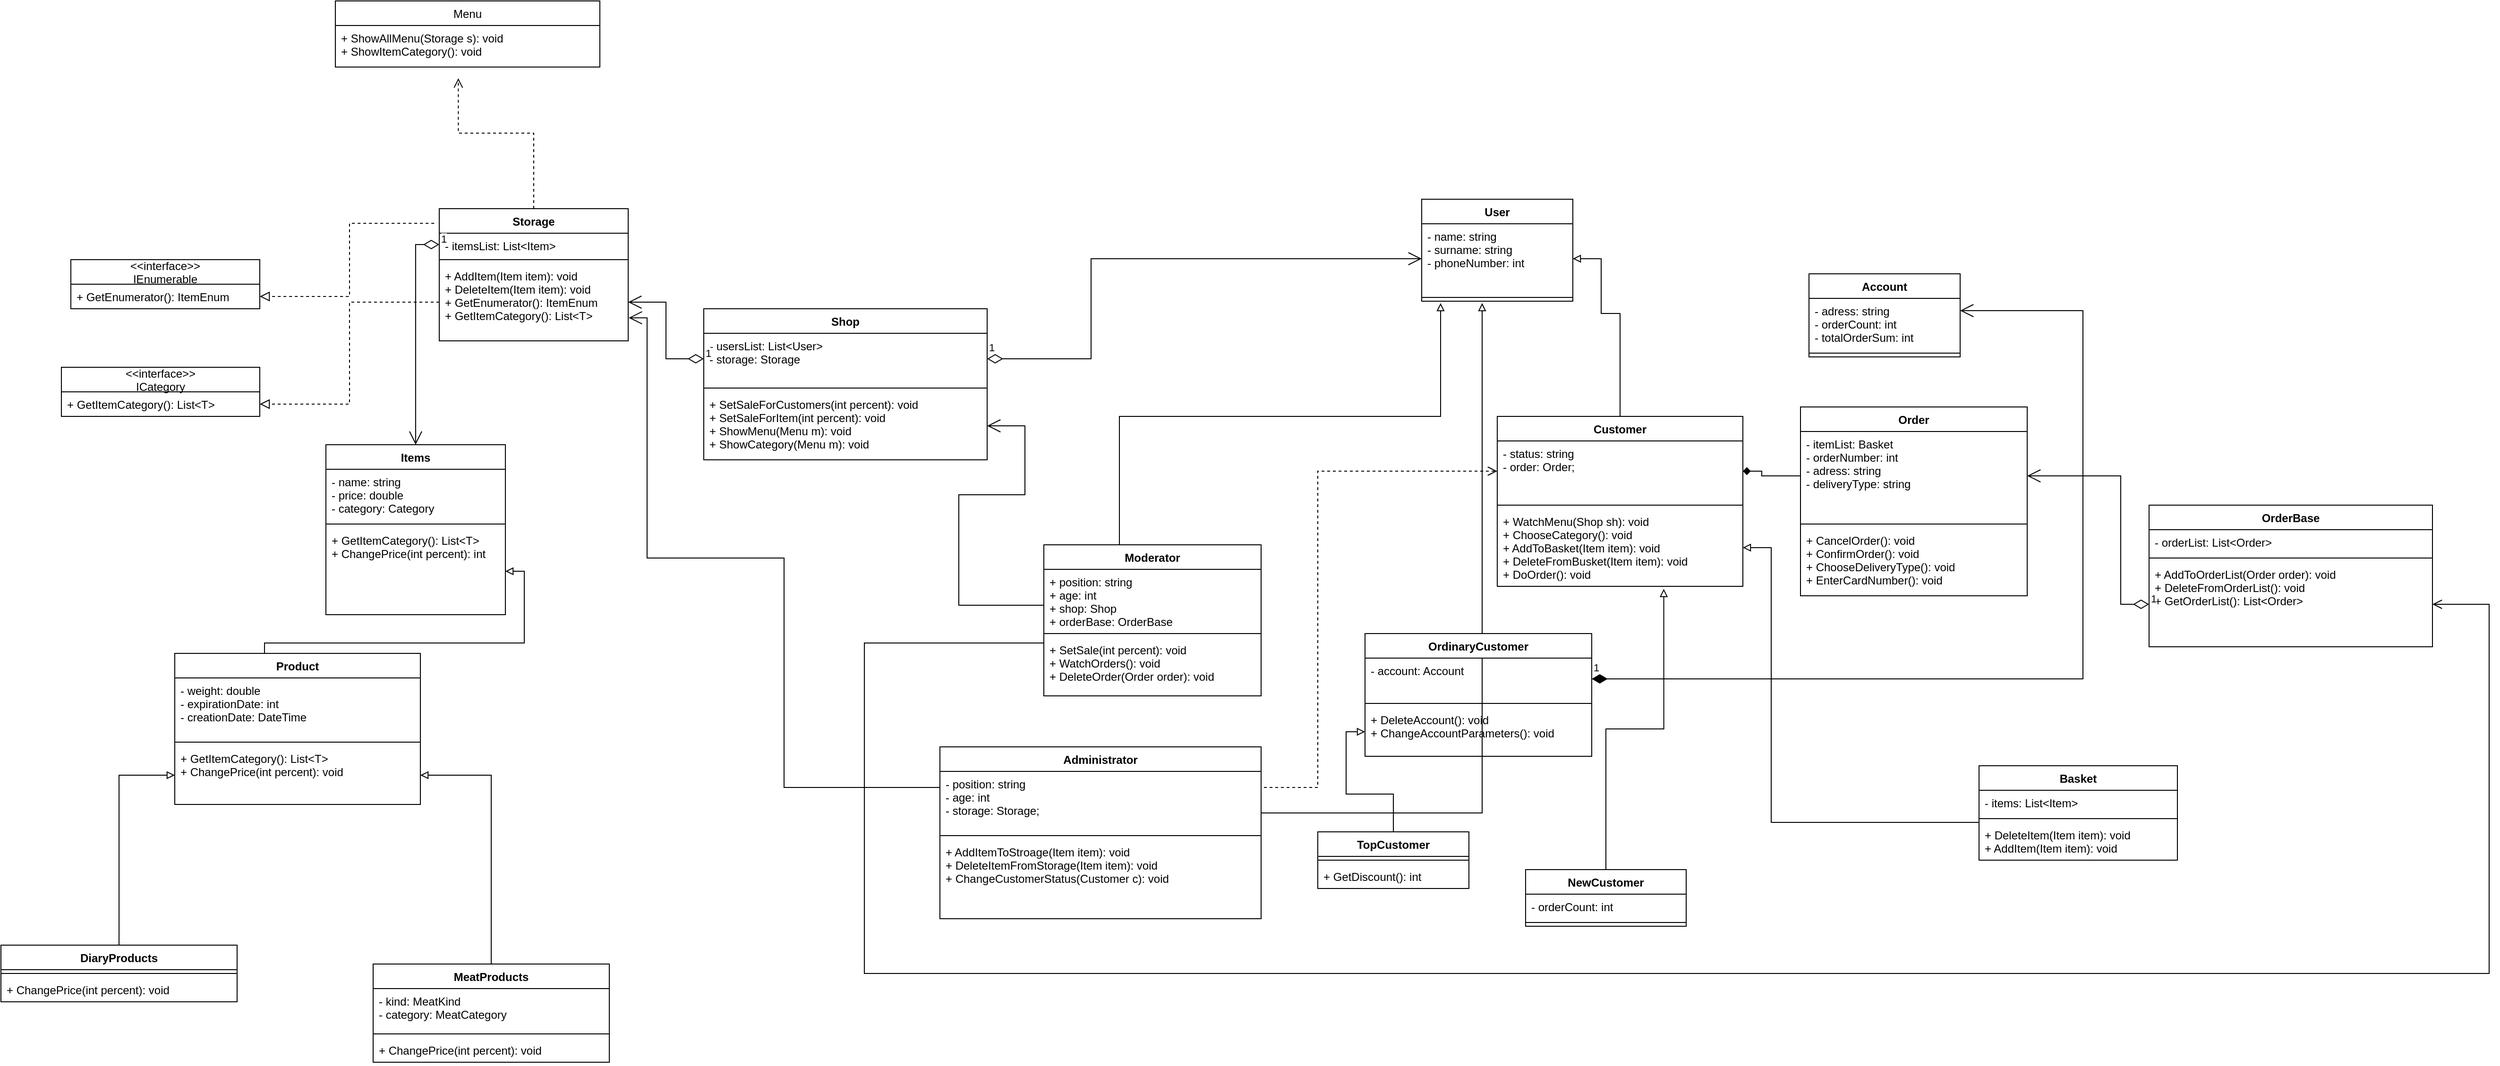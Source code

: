 <mxfile version="15.6.1" type="github"><diagram id="LrhWGs7EhJKC325xfNDd" name="Page-1"><mxGraphModel dx="3177" dy="2361" grid="1" gridSize="10" guides="1" tooltips="1" connect="1" arrows="1" fold="1" page="1" pageScale="1" pageWidth="827" pageHeight="1169" math="0" shadow="0"><root><mxCell id="0"/><mxCell id="1" parent="0"/><mxCell id="SZv7pwsWknaJ7UKd-jnQ-1" value="Shop" style="swimlane;fontStyle=1;align=center;verticalAlign=top;childLayout=stackLayout;horizontal=1;startSize=26;horizontalStack=0;resizeParent=1;resizeParentMax=0;resizeLast=0;collapsible=1;marginBottom=0;" vertex="1" parent="1"><mxGeometry x="80" y="136" width="300" height="160" as="geometry"/></mxCell><mxCell id="SZv7pwsWknaJ7UKd-jnQ-2" value="- usersList: List&lt;User&gt;&#10;- storage: Storage&#10;&#10;" style="text;strokeColor=none;fillColor=none;align=left;verticalAlign=top;spacingLeft=4;spacingRight=4;overflow=hidden;rotatable=0;points=[[0,0.5],[1,0.5]];portConstraint=eastwest;" vertex="1" parent="SZv7pwsWknaJ7UKd-jnQ-1"><mxGeometry y="26" width="300" height="54" as="geometry"/></mxCell><mxCell id="SZv7pwsWknaJ7UKd-jnQ-3" value="" style="line;strokeWidth=1;fillColor=none;align=left;verticalAlign=middle;spacingTop=-1;spacingLeft=3;spacingRight=3;rotatable=0;labelPosition=right;points=[];portConstraint=eastwest;" vertex="1" parent="SZv7pwsWknaJ7UKd-jnQ-1"><mxGeometry y="80" width="300" height="8" as="geometry"/></mxCell><mxCell id="SZv7pwsWknaJ7UKd-jnQ-4" value="+ SetSaleForCustomers(int percent): void&#10;+ SetSaleForItem(int percent): void&#10;+ ShowMenu(Menu m): void&#10;+ ShowCategory(Menu m): void&#10;" style="text;strokeColor=none;fillColor=none;align=left;verticalAlign=top;spacingLeft=4;spacingRight=4;overflow=hidden;rotatable=0;points=[[0,0.5],[1,0.5]];portConstraint=eastwest;" vertex="1" parent="SZv7pwsWknaJ7UKd-jnQ-1"><mxGeometry y="88" width="300" height="72" as="geometry"/></mxCell><mxCell id="SZv7pwsWknaJ7UKd-jnQ-5" value="User" style="swimlane;fontStyle=1;align=center;verticalAlign=top;childLayout=stackLayout;horizontal=1;startSize=26;horizontalStack=0;resizeParent=1;resizeParentMax=0;resizeLast=0;collapsible=1;marginBottom=0;" vertex="1" parent="1"><mxGeometry x="840" y="20" width="160" height="108" as="geometry"/></mxCell><mxCell id="SZv7pwsWknaJ7UKd-jnQ-6" value="- name: string&#10;- surname: string&#10;- phoneNumber: int&#10;" style="text;strokeColor=none;fillColor=none;align=left;verticalAlign=top;spacingLeft=4;spacingRight=4;overflow=hidden;rotatable=0;points=[[0,0.5],[1,0.5]];portConstraint=eastwest;" vertex="1" parent="SZv7pwsWknaJ7UKd-jnQ-5"><mxGeometry y="26" width="160" height="74" as="geometry"/></mxCell><mxCell id="SZv7pwsWknaJ7UKd-jnQ-7" value="" style="line;strokeWidth=1;fillColor=none;align=left;verticalAlign=middle;spacingTop=-1;spacingLeft=3;spacingRight=3;rotatable=0;labelPosition=right;points=[];portConstraint=eastwest;" vertex="1" parent="SZv7pwsWknaJ7UKd-jnQ-5"><mxGeometry y="100" width="160" height="8" as="geometry"/></mxCell><mxCell id="SZv7pwsWknaJ7UKd-jnQ-80" style="edgeStyle=orthogonalEdgeStyle;rounded=0;orthogonalLoop=1;jettySize=auto;html=1;exitX=0.5;exitY=0;exitDx=0;exitDy=0;strokeColor=default;endArrow=block;endFill=0;entryX=1;entryY=0.5;entryDx=0;entryDy=0;" edge="1" parent="1" source="SZv7pwsWknaJ7UKd-jnQ-9" target="SZv7pwsWknaJ7UKd-jnQ-6"><mxGeometry relative="1" as="geometry"><mxPoint x="1000" y="141.0" as="targetPoint"/><Array as="points"><mxPoint x="1050" y="141"/><mxPoint x="1030" y="141"/><mxPoint x="1030" y="83"/></Array></mxGeometry></mxCell><mxCell id="SZv7pwsWknaJ7UKd-jnQ-9" value="Customer" style="swimlane;fontStyle=1;align=center;verticalAlign=top;childLayout=stackLayout;horizontal=1;startSize=26;horizontalStack=0;resizeParent=1;resizeParentMax=0;resizeLast=0;collapsible=1;marginBottom=0;" vertex="1" parent="1"><mxGeometry x="920" y="250" width="260" height="180" as="geometry"/></mxCell><mxCell id="SZv7pwsWknaJ7UKd-jnQ-10" value="- status: string&#10;- order: Order;" style="text;strokeColor=none;fillColor=none;align=left;verticalAlign=top;spacingLeft=4;spacingRight=4;overflow=hidden;rotatable=0;points=[[0,0.5],[1,0.5]];portConstraint=eastwest;" vertex="1" parent="SZv7pwsWknaJ7UKd-jnQ-9"><mxGeometry y="26" width="260" height="64" as="geometry"/></mxCell><mxCell id="SZv7pwsWknaJ7UKd-jnQ-11" value="" style="line;strokeWidth=1;fillColor=none;align=left;verticalAlign=middle;spacingTop=-1;spacingLeft=3;spacingRight=3;rotatable=0;labelPosition=right;points=[];portConstraint=eastwest;" vertex="1" parent="SZv7pwsWknaJ7UKd-jnQ-9"><mxGeometry y="90" width="260" height="8" as="geometry"/></mxCell><mxCell id="SZv7pwsWknaJ7UKd-jnQ-12" value="+ WatchMenu(Shop sh): void&#10;+ ChooseCategory(): void&#10;+ AddToBasket(Item item): void&#10;+ DeleteFromBusket(Item item): void&#10;+ DoOrder(): void" style="text;strokeColor=none;fillColor=none;align=left;verticalAlign=top;spacingLeft=4;spacingRight=4;overflow=hidden;rotatable=0;points=[[0,0.5],[1,0.5]];portConstraint=eastwest;" vertex="1" parent="SZv7pwsWknaJ7UKd-jnQ-9"><mxGeometry y="98" width="260" height="82" as="geometry"/></mxCell><mxCell id="SZv7pwsWknaJ7UKd-jnQ-82" style="edgeStyle=orthogonalEdgeStyle;rounded=0;orthogonalLoop=1;jettySize=auto;html=1;exitX=0.5;exitY=0;exitDx=0;exitDy=0;endArrow=block;endFill=0;strokeColor=default;" edge="1" parent="1" source="SZv7pwsWknaJ7UKd-jnQ-17"><mxGeometry relative="1" as="geometry"><mxPoint x="860" y="130" as="targetPoint"/><Array as="points"><mxPoint x="520" y="250"/><mxPoint x="860" y="250"/></Array></mxGeometry></mxCell><mxCell id="SZv7pwsWknaJ7UKd-jnQ-17" value="Moderator" style="swimlane;fontStyle=1;align=center;verticalAlign=top;childLayout=stackLayout;horizontal=1;startSize=26;horizontalStack=0;resizeParent=1;resizeParentMax=0;resizeLast=0;collapsible=1;marginBottom=0;" vertex="1" parent="1"><mxGeometry x="440" y="386" width="230" height="160" as="geometry"/></mxCell><mxCell id="SZv7pwsWknaJ7UKd-jnQ-18" value="+ position: string&#10;+ age: int&#10;+ shop: Shop&#10;+ orderBase: OrderBase" style="text;strokeColor=none;fillColor=none;align=left;verticalAlign=top;spacingLeft=4;spacingRight=4;overflow=hidden;rotatable=0;points=[[0,0.5],[1,0.5]];portConstraint=eastwest;" vertex="1" parent="SZv7pwsWknaJ7UKd-jnQ-17"><mxGeometry y="26" width="230" height="64" as="geometry"/></mxCell><mxCell id="SZv7pwsWknaJ7UKd-jnQ-19" value="" style="line;strokeWidth=1;fillColor=none;align=left;verticalAlign=middle;spacingTop=-1;spacingLeft=3;spacingRight=3;rotatable=0;labelPosition=right;points=[];portConstraint=eastwest;" vertex="1" parent="SZv7pwsWknaJ7UKd-jnQ-17"><mxGeometry y="90" width="230" height="8" as="geometry"/></mxCell><mxCell id="SZv7pwsWknaJ7UKd-jnQ-20" value="+ SetSale(int percent): void&#10;+ WatchOrders(): void&#10;+ DeleteOrder(Order order): void&#10;" style="text;strokeColor=none;fillColor=none;align=left;verticalAlign=top;spacingLeft=4;spacingRight=4;overflow=hidden;rotatable=0;points=[[0,0.5],[1,0.5]];portConstraint=eastwest;" vertex="1" parent="SZv7pwsWknaJ7UKd-jnQ-17"><mxGeometry y="98" width="230" height="62" as="geometry"/></mxCell><mxCell id="SZv7pwsWknaJ7UKd-jnQ-81" style="edgeStyle=orthogonalEdgeStyle;rounded=0;orthogonalLoop=1;jettySize=auto;html=1;endArrow=block;endFill=0;strokeColor=default;" edge="1" parent="1" source="SZv7pwsWknaJ7UKd-jnQ-21"><mxGeometry relative="1" as="geometry"><mxPoint x="904" y="130" as="targetPoint"/><Array as="points"><mxPoint x="904" y="670"/></Array></mxGeometry></mxCell><mxCell id="SZv7pwsWknaJ7UKd-jnQ-21" value="Administrator" style="swimlane;fontStyle=1;align=center;verticalAlign=top;childLayout=stackLayout;horizontal=1;startSize=26;horizontalStack=0;resizeParent=1;resizeParentMax=0;resizeLast=0;collapsible=1;marginBottom=0;" vertex="1" parent="1"><mxGeometry x="330" y="600" width="340" height="182" as="geometry"/></mxCell><mxCell id="SZv7pwsWknaJ7UKd-jnQ-22" value="- position: string&#10;- age: int&#10;- storage: Storage;" style="text;strokeColor=none;fillColor=none;align=left;verticalAlign=top;spacingLeft=4;spacingRight=4;overflow=hidden;rotatable=0;points=[[0,0.5],[1,0.5]];portConstraint=eastwest;" vertex="1" parent="SZv7pwsWknaJ7UKd-jnQ-21"><mxGeometry y="26" width="340" height="64" as="geometry"/></mxCell><mxCell id="SZv7pwsWknaJ7UKd-jnQ-23" value="" style="line;strokeWidth=1;fillColor=none;align=left;verticalAlign=middle;spacingTop=-1;spacingLeft=3;spacingRight=3;rotatable=0;labelPosition=right;points=[];portConstraint=eastwest;" vertex="1" parent="SZv7pwsWknaJ7UKd-jnQ-21"><mxGeometry y="90" width="340" height="8" as="geometry"/></mxCell><mxCell id="SZv7pwsWknaJ7UKd-jnQ-24" value="+ AddItemToStroage(Item item): void&#10;+ DeleteItemFromStorage(Item item): void&#10;+ ChangeCustomerStatus(Customer c): void" style="text;strokeColor=none;fillColor=none;align=left;verticalAlign=top;spacingLeft=4;spacingRight=4;overflow=hidden;rotatable=0;points=[[0,0.5],[1,0.5]];portConstraint=eastwest;" vertex="1" parent="SZv7pwsWknaJ7UKd-jnQ-21"><mxGeometry y="98" width="340" height="84" as="geometry"/></mxCell><mxCell id="SZv7pwsWknaJ7UKd-jnQ-25" value="OrdinaryCustomer" style="swimlane;fontStyle=1;align=center;verticalAlign=top;childLayout=stackLayout;horizontal=1;startSize=26;horizontalStack=0;resizeParent=1;resizeParentMax=0;resizeLast=0;collapsible=1;marginBottom=0;" vertex="1" parent="1"><mxGeometry x="780" y="480" width="240" height="130" as="geometry"/></mxCell><mxCell id="SZv7pwsWknaJ7UKd-jnQ-26" value="- account: Account&#10;" style="text;strokeColor=none;fillColor=none;align=left;verticalAlign=top;spacingLeft=4;spacingRight=4;overflow=hidden;rotatable=0;points=[[0,0.5],[1,0.5]];portConstraint=eastwest;" vertex="1" parent="SZv7pwsWknaJ7UKd-jnQ-25"><mxGeometry y="26" width="240" height="44" as="geometry"/></mxCell><mxCell id="SZv7pwsWknaJ7UKd-jnQ-27" value="" style="line;strokeWidth=1;fillColor=none;align=left;verticalAlign=middle;spacingTop=-1;spacingLeft=3;spacingRight=3;rotatable=0;labelPosition=right;points=[];portConstraint=eastwest;" vertex="1" parent="SZv7pwsWknaJ7UKd-jnQ-25"><mxGeometry y="70" width="240" height="8" as="geometry"/></mxCell><mxCell id="SZv7pwsWknaJ7UKd-jnQ-28" value="+ DeleteAccount(): void&#10;+ ChangeAccountParameters(): void&#10;" style="text;strokeColor=none;fillColor=none;align=left;verticalAlign=top;spacingLeft=4;spacingRight=4;overflow=hidden;rotatable=0;points=[[0,0.5],[1,0.5]];portConstraint=eastwest;" vertex="1" parent="SZv7pwsWknaJ7UKd-jnQ-25"><mxGeometry y="78" width="240" height="52" as="geometry"/></mxCell><mxCell id="SZv7pwsWknaJ7UKd-jnQ-85" style="edgeStyle=orthogonalEdgeStyle;rounded=0;orthogonalLoop=1;jettySize=auto;html=1;exitX=0.5;exitY=0;exitDx=0;exitDy=0;endArrow=block;endFill=0;strokeColor=default;" edge="1" parent="1" source="SZv7pwsWknaJ7UKd-jnQ-29" target="SZv7pwsWknaJ7UKd-jnQ-28"><mxGeometry relative="1" as="geometry"/></mxCell><mxCell id="SZv7pwsWknaJ7UKd-jnQ-29" value="TopCustomer&#10;" style="swimlane;fontStyle=1;align=center;verticalAlign=top;childLayout=stackLayout;horizontal=1;startSize=26;horizontalStack=0;resizeParent=1;resizeParentMax=0;resizeLast=0;collapsible=1;marginBottom=0;" vertex="1" parent="1"><mxGeometry x="730" y="690" width="160" height="60" as="geometry"/></mxCell><mxCell id="SZv7pwsWknaJ7UKd-jnQ-31" value="" style="line;strokeWidth=1;fillColor=none;align=left;verticalAlign=middle;spacingTop=-1;spacingLeft=3;spacingRight=3;rotatable=0;labelPosition=right;points=[];portConstraint=eastwest;" vertex="1" parent="SZv7pwsWknaJ7UKd-jnQ-29"><mxGeometry y="26" width="160" height="8" as="geometry"/></mxCell><mxCell id="SZv7pwsWknaJ7UKd-jnQ-32" value="+ GetDiscount(): int" style="text;strokeColor=none;fillColor=none;align=left;verticalAlign=top;spacingLeft=4;spacingRight=4;overflow=hidden;rotatable=0;points=[[0,0.5],[1,0.5]];portConstraint=eastwest;" vertex="1" parent="SZv7pwsWknaJ7UKd-jnQ-29"><mxGeometry y="34" width="160" height="26" as="geometry"/></mxCell><mxCell id="SZv7pwsWknaJ7UKd-jnQ-33" value="NewCustomer&#10;" style="swimlane;fontStyle=1;align=center;verticalAlign=top;childLayout=stackLayout;horizontal=1;startSize=26;horizontalStack=0;resizeParent=1;resizeParentMax=0;resizeLast=0;collapsible=1;marginBottom=0;" vertex="1" parent="1"><mxGeometry x="950" y="730" width="170" height="60" as="geometry"/></mxCell><mxCell id="SZv7pwsWknaJ7UKd-jnQ-34" value="- orderCount: int" style="text;strokeColor=none;fillColor=none;align=left;verticalAlign=top;spacingLeft=4;spacingRight=4;overflow=hidden;rotatable=0;points=[[0,0.5],[1,0.5]];portConstraint=eastwest;" vertex="1" parent="SZv7pwsWknaJ7UKd-jnQ-33"><mxGeometry y="26" width="170" height="26" as="geometry"/></mxCell><mxCell id="SZv7pwsWknaJ7UKd-jnQ-35" value="" style="line;strokeWidth=1;fillColor=none;align=left;verticalAlign=middle;spacingTop=-1;spacingLeft=3;spacingRight=3;rotatable=0;labelPosition=right;points=[];portConstraint=eastwest;" vertex="1" parent="SZv7pwsWknaJ7UKd-jnQ-33"><mxGeometry y="52" width="170" height="8" as="geometry"/></mxCell><mxCell id="SZv7pwsWknaJ7UKd-jnQ-37" value="Storage" style="swimlane;fontStyle=1;align=center;verticalAlign=top;childLayout=stackLayout;horizontal=1;startSize=26;horizontalStack=0;resizeParent=1;resizeParentMax=0;resizeLast=0;collapsible=1;marginBottom=0;" vertex="1" parent="1"><mxGeometry x="-200" y="30" width="200" height="140" as="geometry"/></mxCell><mxCell id="SZv7pwsWknaJ7UKd-jnQ-38" value="- itemsList: List&lt;Item&gt;" style="text;strokeColor=none;fillColor=none;align=left;verticalAlign=top;spacingLeft=4;spacingRight=4;overflow=hidden;rotatable=0;points=[[0,0.5],[1,0.5]];portConstraint=eastwest;" vertex="1" parent="SZv7pwsWknaJ7UKd-jnQ-37"><mxGeometry y="26" width="200" height="24" as="geometry"/></mxCell><mxCell id="SZv7pwsWknaJ7UKd-jnQ-39" value="" style="line;strokeWidth=1;fillColor=none;align=left;verticalAlign=middle;spacingTop=-1;spacingLeft=3;spacingRight=3;rotatable=0;labelPosition=right;points=[];portConstraint=eastwest;" vertex="1" parent="SZv7pwsWknaJ7UKd-jnQ-37"><mxGeometry y="50" width="200" height="8" as="geometry"/></mxCell><mxCell id="SZv7pwsWknaJ7UKd-jnQ-40" value="+ AddItem(Item item): void&#10;+ DeleteItem(Item item): void&#10;+ GetEnumerator(): ItemEnum&#10;+ GetItemCategory(): List&lt;T&gt;" style="text;strokeColor=none;fillColor=none;align=left;verticalAlign=top;spacingLeft=4;spacingRight=4;overflow=hidden;rotatable=0;points=[[0,0.5],[1,0.5]];portConstraint=eastwest;" vertex="1" parent="SZv7pwsWknaJ7UKd-jnQ-37"><mxGeometry y="58" width="200" height="82" as="geometry"/></mxCell><mxCell id="SZv7pwsWknaJ7UKd-jnQ-45" value="Items" style="swimlane;fontStyle=1;align=center;verticalAlign=top;childLayout=stackLayout;horizontal=1;startSize=26;horizontalStack=0;resizeParent=1;resizeParentMax=0;resizeLast=0;collapsible=1;marginBottom=0;" vertex="1" parent="1"><mxGeometry x="-320" y="280" width="190" height="180" as="geometry"/></mxCell><mxCell id="SZv7pwsWknaJ7UKd-jnQ-46" value="- name: string&#10;- price: double&#10;- category: Category&#10;" style="text;strokeColor=none;fillColor=none;align=left;verticalAlign=top;spacingLeft=4;spacingRight=4;overflow=hidden;rotatable=0;points=[[0,0.5],[1,0.5]];portConstraint=eastwest;" vertex="1" parent="SZv7pwsWknaJ7UKd-jnQ-45"><mxGeometry y="26" width="190" height="54" as="geometry"/></mxCell><mxCell id="SZv7pwsWknaJ7UKd-jnQ-47" value="" style="line;strokeWidth=1;fillColor=none;align=left;verticalAlign=middle;spacingTop=-1;spacingLeft=3;spacingRight=3;rotatable=0;labelPosition=right;points=[];portConstraint=eastwest;" vertex="1" parent="SZv7pwsWknaJ7UKd-jnQ-45"><mxGeometry y="80" width="190" height="8" as="geometry"/></mxCell><mxCell id="SZv7pwsWknaJ7UKd-jnQ-48" value="+ GetItemCategory(): List&lt;T&gt;&#10;+ ChangePrice(int percent): int" style="text;strokeColor=none;fillColor=none;align=left;verticalAlign=top;spacingLeft=4;spacingRight=4;overflow=hidden;rotatable=0;points=[[0,0.5],[1,0.5]];portConstraint=eastwest;" vertex="1" parent="SZv7pwsWknaJ7UKd-jnQ-45"><mxGeometry y="88" width="190" height="92" as="geometry"/></mxCell><mxCell id="SZv7pwsWknaJ7UKd-jnQ-97" style="edgeStyle=orthogonalEdgeStyle;rounded=0;orthogonalLoop=1;jettySize=auto;html=1;exitX=0.5;exitY=0;exitDx=0;exitDy=0;entryX=1;entryY=0.5;entryDx=0;entryDy=0;endArrow=block;endFill=0;strokeColor=default;" edge="1" parent="1" source="SZv7pwsWknaJ7UKd-jnQ-49" target="SZv7pwsWknaJ7UKd-jnQ-48"><mxGeometry relative="1" as="geometry"><Array as="points"><mxPoint x="-385" y="490"/><mxPoint x="-110" y="490"/><mxPoint x="-110" y="414"/></Array></mxGeometry></mxCell><mxCell id="SZv7pwsWknaJ7UKd-jnQ-49" value="Product" style="swimlane;fontStyle=1;align=center;verticalAlign=top;childLayout=stackLayout;horizontal=1;startSize=26;horizontalStack=0;resizeParent=1;resizeParentMax=0;resizeLast=0;collapsible=1;marginBottom=0;" vertex="1" parent="1"><mxGeometry x="-480" y="501" width="260" height="160" as="geometry"/></mxCell><mxCell id="SZv7pwsWknaJ7UKd-jnQ-50" value="- weight: double&#10;- expirationDate: int&#10;- creationDate: DateTime" style="text;strokeColor=none;fillColor=none;align=left;verticalAlign=top;spacingLeft=4;spacingRight=4;overflow=hidden;rotatable=0;points=[[0,0.5],[1,0.5]];portConstraint=eastwest;" vertex="1" parent="SZv7pwsWknaJ7UKd-jnQ-49"><mxGeometry y="26" width="260" height="64" as="geometry"/></mxCell><mxCell id="SZv7pwsWknaJ7UKd-jnQ-51" value="" style="line;strokeWidth=1;fillColor=none;align=left;verticalAlign=middle;spacingTop=-1;spacingLeft=3;spacingRight=3;rotatable=0;labelPosition=right;points=[];portConstraint=eastwest;" vertex="1" parent="SZv7pwsWknaJ7UKd-jnQ-49"><mxGeometry y="90" width="260" height="8" as="geometry"/></mxCell><mxCell id="SZv7pwsWknaJ7UKd-jnQ-52" value="+ GetItemCategory(): List&lt;T&gt;&#10;+ ChangePrice(int percent): void" style="text;strokeColor=none;fillColor=none;align=left;verticalAlign=top;spacingLeft=4;spacingRight=4;overflow=hidden;rotatable=0;points=[[0,0.5],[1,0.5]];portConstraint=eastwest;" vertex="1" parent="SZv7pwsWknaJ7UKd-jnQ-49"><mxGeometry y="98" width="260" height="62" as="geometry"/></mxCell><mxCell id="SZv7pwsWknaJ7UKd-jnQ-98" style="edgeStyle=orthogonalEdgeStyle;rounded=0;orthogonalLoop=1;jettySize=auto;html=1;exitX=0.5;exitY=0;exitDx=0;exitDy=0;endArrow=block;endFill=0;strokeColor=default;" edge="1" parent="1" source="SZv7pwsWknaJ7UKd-jnQ-53" target="SZv7pwsWknaJ7UKd-jnQ-52"><mxGeometry relative="1" as="geometry"/></mxCell><mxCell id="SZv7pwsWknaJ7UKd-jnQ-53" value="DiaryProducts" style="swimlane;fontStyle=1;align=center;verticalAlign=top;childLayout=stackLayout;horizontal=1;startSize=26;horizontalStack=0;resizeParent=1;resizeParentMax=0;resizeLast=0;collapsible=1;marginBottom=0;" vertex="1" parent="1"><mxGeometry x="-664" y="810" width="250" height="60" as="geometry"/></mxCell><mxCell id="SZv7pwsWknaJ7UKd-jnQ-55" value="" style="line;strokeWidth=1;fillColor=none;align=left;verticalAlign=middle;spacingTop=-1;spacingLeft=3;spacingRight=3;rotatable=0;labelPosition=right;points=[];portConstraint=eastwest;" vertex="1" parent="SZv7pwsWknaJ7UKd-jnQ-53"><mxGeometry y="26" width="250" height="8" as="geometry"/></mxCell><mxCell id="SZv7pwsWknaJ7UKd-jnQ-56" value="+ ChangePrice(int percent): void" style="text;strokeColor=none;fillColor=none;align=left;verticalAlign=top;spacingLeft=4;spacingRight=4;overflow=hidden;rotatable=0;points=[[0,0.5],[1,0.5]];portConstraint=eastwest;" vertex="1" parent="SZv7pwsWknaJ7UKd-jnQ-53"><mxGeometry y="34" width="250" height="26" as="geometry"/></mxCell><mxCell id="SZv7pwsWknaJ7UKd-jnQ-99" style="edgeStyle=orthogonalEdgeStyle;rounded=0;orthogonalLoop=1;jettySize=auto;html=1;exitX=0.5;exitY=0;exitDx=0;exitDy=0;entryX=1;entryY=0.5;entryDx=0;entryDy=0;endArrow=block;endFill=0;strokeColor=default;" edge="1" parent="1" source="SZv7pwsWknaJ7UKd-jnQ-57" target="SZv7pwsWknaJ7UKd-jnQ-52"><mxGeometry relative="1" as="geometry"/></mxCell><mxCell id="SZv7pwsWknaJ7UKd-jnQ-57" value="MeatProducts" style="swimlane;fontStyle=1;align=center;verticalAlign=top;childLayout=stackLayout;horizontal=1;startSize=26;horizontalStack=0;resizeParent=1;resizeParentMax=0;resizeLast=0;collapsible=1;marginBottom=0;" vertex="1" parent="1"><mxGeometry x="-270" y="830" width="250" height="104" as="geometry"/></mxCell><mxCell id="SZv7pwsWknaJ7UKd-jnQ-58" value="- kind: MeatKind&#10;- category: MeatCategory" style="text;strokeColor=none;fillColor=none;align=left;verticalAlign=top;spacingLeft=4;spacingRight=4;overflow=hidden;rotatable=0;points=[[0,0.5],[1,0.5]];portConstraint=eastwest;" vertex="1" parent="SZv7pwsWknaJ7UKd-jnQ-57"><mxGeometry y="26" width="250" height="44" as="geometry"/></mxCell><mxCell id="SZv7pwsWknaJ7UKd-jnQ-59" value="" style="line;strokeWidth=1;fillColor=none;align=left;verticalAlign=middle;spacingTop=-1;spacingLeft=3;spacingRight=3;rotatable=0;labelPosition=right;points=[];portConstraint=eastwest;" vertex="1" parent="SZv7pwsWknaJ7UKd-jnQ-57"><mxGeometry y="70" width="250" height="8" as="geometry"/></mxCell><mxCell id="SZv7pwsWknaJ7UKd-jnQ-60" value="+ ChangePrice(int percent): void" style="text;strokeColor=none;fillColor=none;align=left;verticalAlign=top;spacingLeft=4;spacingRight=4;overflow=hidden;rotatable=0;points=[[0,0.5],[1,0.5]];portConstraint=eastwest;" vertex="1" parent="SZv7pwsWknaJ7UKd-jnQ-57"><mxGeometry y="78" width="250" height="26" as="geometry"/></mxCell><mxCell id="SZv7pwsWknaJ7UKd-jnQ-62" value="Order" style="swimlane;fontStyle=1;align=center;verticalAlign=top;childLayout=stackLayout;horizontal=1;startSize=26;horizontalStack=0;resizeParent=1;resizeParentMax=0;resizeLast=0;collapsible=1;marginBottom=0;" vertex="1" parent="1"><mxGeometry x="1241" y="240" width="240" height="200" as="geometry"/></mxCell><mxCell id="SZv7pwsWknaJ7UKd-jnQ-63" value="- itemList: Basket&#10;- orderNumber: int&#10;- adress: string&#10;- deliveryType: string" style="text;strokeColor=none;fillColor=none;align=left;verticalAlign=top;spacingLeft=4;spacingRight=4;overflow=hidden;rotatable=0;points=[[0,0.5],[1,0.5]];portConstraint=eastwest;" vertex="1" parent="SZv7pwsWknaJ7UKd-jnQ-62"><mxGeometry y="26" width="240" height="94" as="geometry"/></mxCell><mxCell id="SZv7pwsWknaJ7UKd-jnQ-64" value="" style="line;strokeWidth=1;fillColor=none;align=left;verticalAlign=middle;spacingTop=-1;spacingLeft=3;spacingRight=3;rotatable=0;labelPosition=right;points=[];portConstraint=eastwest;" vertex="1" parent="SZv7pwsWknaJ7UKd-jnQ-62"><mxGeometry y="120" width="240" height="8" as="geometry"/></mxCell><mxCell id="SZv7pwsWknaJ7UKd-jnQ-65" value="+ CancelOrder(): void&#10;+ ConfirmOrder(): void&#10;+ ChooseDeliveryType(): void&#10;+ EnterCardNumber(): void&#10;" style="text;strokeColor=none;fillColor=none;align=left;verticalAlign=top;spacingLeft=4;spacingRight=4;overflow=hidden;rotatable=0;points=[[0,0.5],[1,0.5]];portConstraint=eastwest;" vertex="1" parent="SZv7pwsWknaJ7UKd-jnQ-62"><mxGeometry y="128" width="240" height="72" as="geometry"/></mxCell><mxCell id="SZv7pwsWknaJ7UKd-jnQ-70" value="Basket" style="swimlane;fontStyle=1;align=center;verticalAlign=top;childLayout=stackLayout;horizontal=1;startSize=26;horizontalStack=0;resizeParent=1;resizeParentMax=0;resizeLast=0;collapsible=1;marginBottom=0;" vertex="1" parent="1"><mxGeometry x="1430" y="620" width="210" height="100" as="geometry"/></mxCell><mxCell id="SZv7pwsWknaJ7UKd-jnQ-71" value="- items: List&lt;Item&gt;" style="text;strokeColor=none;fillColor=none;align=left;verticalAlign=top;spacingLeft=4;spacingRight=4;overflow=hidden;rotatable=0;points=[[0,0.5],[1,0.5]];portConstraint=eastwest;" vertex="1" parent="SZv7pwsWknaJ7UKd-jnQ-70"><mxGeometry y="26" width="210" height="26" as="geometry"/></mxCell><mxCell id="SZv7pwsWknaJ7UKd-jnQ-72" value="" style="line;strokeWidth=1;fillColor=none;align=left;verticalAlign=middle;spacingTop=-1;spacingLeft=3;spacingRight=3;rotatable=0;labelPosition=right;points=[];portConstraint=eastwest;" vertex="1" parent="SZv7pwsWknaJ7UKd-jnQ-70"><mxGeometry y="52" width="210" height="8" as="geometry"/></mxCell><mxCell id="SZv7pwsWknaJ7UKd-jnQ-73" value="+ DeleteItem(Item item): void&#10;+ AddItem(Item item): void" style="text;strokeColor=none;fillColor=none;align=left;verticalAlign=top;spacingLeft=4;spacingRight=4;overflow=hidden;rotatable=0;points=[[0,0.5],[1,0.5]];portConstraint=eastwest;" vertex="1" parent="SZv7pwsWknaJ7UKd-jnQ-70"><mxGeometry y="60" width="210" height="40" as="geometry"/></mxCell><mxCell id="SZv7pwsWknaJ7UKd-jnQ-74" value="1" style="endArrow=open;html=1;endSize=12;startArrow=diamondThin;startSize=14;startFill=0;edgeStyle=orthogonalEdgeStyle;align=left;verticalAlign=bottom;rounded=0;entryX=0;entryY=0.5;entryDx=0;entryDy=0;" edge="1" parent="1" source="SZv7pwsWknaJ7UKd-jnQ-2" target="SZv7pwsWknaJ7UKd-jnQ-6"><mxGeometry x="-1" y="3" relative="1" as="geometry"><mxPoint x="680" y="140" as="sourcePoint"/><mxPoint x="840" y="140" as="targetPoint"/><Array as="points"><mxPoint x="490" y="189"/><mxPoint x="490" y="83"/></Array></mxGeometry></mxCell><mxCell id="SZv7pwsWknaJ7UKd-jnQ-86" style="edgeStyle=orthogonalEdgeStyle;rounded=0;orthogonalLoop=1;jettySize=auto;html=1;entryX=1;entryY=0.5;entryDx=0;entryDy=0;endArrow=diamond;endFill=1;strokeColor=default;exitX=0;exitY=0.5;exitDx=0;exitDy=0;" edge="1" parent="1" source="SZv7pwsWknaJ7UKd-jnQ-63" target="SZv7pwsWknaJ7UKd-jnQ-10"><mxGeometry relative="1" as="geometry"><mxPoint x="1220" y="300" as="sourcePoint"/><Array as="points"><mxPoint x="1200" y="313"/><mxPoint x="1200" y="308"/></Array></mxGeometry></mxCell><mxCell id="SZv7pwsWknaJ7UKd-jnQ-96" value="1" style="endArrow=open;html=1;endSize=12;startArrow=diamondThin;startSize=14;startFill=0;edgeStyle=orthogonalEdgeStyle;align=left;verticalAlign=bottom;rounded=0;strokeColor=default;exitX=0;exitY=0.5;exitDx=0;exitDy=0;" edge="1" parent="1" source="SZv7pwsWknaJ7UKd-jnQ-2" target="SZv7pwsWknaJ7UKd-jnQ-40"><mxGeometry x="-1" y="3" relative="1" as="geometry"><mxPoint x="90" y="250" as="sourcePoint"/><mxPoint x="250" y="250" as="targetPoint"/></mxGeometry></mxCell><mxCell id="SZv7pwsWknaJ7UKd-jnQ-100" value="1" style="endArrow=open;html=1;endSize=12;startArrow=diamondThin;startSize=14;startFill=0;edgeStyle=orthogonalEdgeStyle;align=left;verticalAlign=bottom;rounded=0;strokeColor=default;entryX=0.5;entryY=0;entryDx=0;entryDy=0;" edge="1" parent="1" source="SZv7pwsWknaJ7UKd-jnQ-38" target="SZv7pwsWknaJ7UKd-jnQ-45"><mxGeometry x="-1" y="3" relative="1" as="geometry"><mxPoint x="-110" y="290" as="sourcePoint"/><mxPoint x="50" y="290" as="targetPoint"/></mxGeometry></mxCell><mxCell id="SZv7pwsWknaJ7UKd-jnQ-103" value="Account" style="swimlane;fontStyle=1;align=center;verticalAlign=top;childLayout=stackLayout;horizontal=1;startSize=26;horizontalStack=0;resizeParent=1;resizeParentMax=0;resizeLast=0;collapsible=1;marginBottom=0;" vertex="1" parent="1"><mxGeometry x="1250" y="99" width="160" height="88" as="geometry"/></mxCell><mxCell id="SZv7pwsWknaJ7UKd-jnQ-104" value="- adress: string&#10;- orderCount: int&#10;- totalOrderSum: int&#10;&#10;- " style="text;strokeColor=none;fillColor=none;align=left;verticalAlign=top;spacingLeft=4;spacingRight=4;overflow=hidden;rotatable=0;points=[[0,0.5],[1,0.5]];portConstraint=eastwest;" vertex="1" parent="SZv7pwsWknaJ7UKd-jnQ-103"><mxGeometry y="26" width="160" height="54" as="geometry"/></mxCell><mxCell id="SZv7pwsWknaJ7UKd-jnQ-105" value="" style="line;strokeWidth=1;fillColor=none;align=left;verticalAlign=middle;spacingTop=-1;spacingLeft=3;spacingRight=3;rotatable=0;labelPosition=right;points=[];portConstraint=eastwest;" vertex="1" parent="SZv7pwsWknaJ7UKd-jnQ-103"><mxGeometry y="80" width="160" height="8" as="geometry"/></mxCell><mxCell id="SZv7pwsWknaJ7UKd-jnQ-120" value="&lt;&lt;interface&gt;&gt;&#10;ICategory" style="swimlane;fontStyle=0;childLayout=stackLayout;horizontal=1;startSize=26;fillColor=none;horizontalStack=0;resizeParent=1;resizeParentMax=0;resizeLast=0;collapsible=1;marginBottom=0;" vertex="1" parent="1"><mxGeometry x="-600" y="198" width="210" height="52" as="geometry"/></mxCell><mxCell id="SZv7pwsWknaJ7UKd-jnQ-122" value="+ GetItemCategory(): List&lt;T&gt;" style="text;strokeColor=none;fillColor=none;align=left;verticalAlign=top;spacingLeft=4;spacingRight=4;overflow=hidden;rotatable=0;points=[[0,0.5],[1,0.5]];portConstraint=eastwest;" vertex="1" parent="SZv7pwsWknaJ7UKd-jnQ-120"><mxGeometry y="26" width="210" height="26" as="geometry"/></mxCell><mxCell id="SZv7pwsWknaJ7UKd-jnQ-124" value="" style="html=1;verticalAlign=bottom;endArrow=block;dashed=1;endSize=8;rounded=0;strokeColor=default;endFill=0;entryX=1;entryY=0.5;entryDx=0;entryDy=0;exitX=0;exitY=0.5;exitDx=0;exitDy=0;edgeStyle=orthogonalEdgeStyle;" edge="1" parent="1" source="SZv7pwsWknaJ7UKd-jnQ-40" target="SZv7pwsWknaJ7UKd-jnQ-122"><mxGeometry relative="1" as="geometry"><mxPoint x="-320" y="340" as="sourcePoint"/><mxPoint x="-480" y="310" as="targetPoint"/></mxGeometry></mxCell><mxCell id="SZv7pwsWknaJ7UKd-jnQ-125" value="&lt;&lt;interface&gt;&gt;&#10;IEnumerable" style="swimlane;fontStyle=0;childLayout=stackLayout;horizontal=1;startSize=26;fillColor=none;horizontalStack=0;resizeParent=1;resizeParentMax=0;resizeLast=0;collapsible=1;marginBottom=0;" vertex="1" parent="1"><mxGeometry x="-590" y="84" width="200" height="52" as="geometry"/></mxCell><mxCell id="SZv7pwsWknaJ7UKd-jnQ-126" value="+ GetEnumerator(): ItemEnum" style="text;strokeColor=none;fillColor=none;align=left;verticalAlign=top;spacingLeft=4;spacingRight=4;overflow=hidden;rotatable=0;points=[[0,0.5],[1,0.5]];portConstraint=eastwest;" vertex="1" parent="SZv7pwsWknaJ7UKd-jnQ-125"><mxGeometry y="26" width="200" height="26" as="geometry"/></mxCell><mxCell id="SZv7pwsWknaJ7UKd-jnQ-132" value="" style="html=1;verticalAlign=bottom;endArrow=open;dashed=1;endSize=8;rounded=0;strokeColor=default;exitX=1;exitY=0.5;exitDx=0;exitDy=0;entryX=0;entryY=0.5;entryDx=0;entryDy=0;edgeStyle=orthogonalEdgeStyle;" edge="1" parent="1" source="SZv7pwsWknaJ7UKd-jnQ-22" target="SZv7pwsWknaJ7UKd-jnQ-10"><mxGeometry relative="1" as="geometry"><mxPoint x="840" y="320" as="sourcePoint"/><mxPoint x="760" y="320" as="targetPoint"/><Array as="points"><mxPoint x="670" y="643"/><mxPoint x="730" y="643"/><mxPoint x="730" y="308"/></Array></mxGeometry></mxCell><mxCell id="SZv7pwsWknaJ7UKd-jnQ-137" value="Menu" style="swimlane;fontStyle=0;childLayout=stackLayout;horizontal=1;startSize=26;fillColor=none;horizontalStack=0;resizeParent=1;resizeParentMax=0;resizeLast=0;collapsible=1;marginBottom=0;" vertex="1" parent="1"><mxGeometry x="-310" y="-190" width="280" height="70" as="geometry"/></mxCell><mxCell id="SZv7pwsWknaJ7UKd-jnQ-138" value="+ ShowAllMenu(Storage s): void&#10;+ ShowItemCategory(): void" style="text;strokeColor=none;fillColor=none;align=left;verticalAlign=top;spacingLeft=4;spacingRight=4;overflow=hidden;rotatable=0;points=[[0,0.5],[1,0.5]];portConstraint=eastwest;" vertex="1" parent="SZv7pwsWknaJ7UKd-jnQ-137"><mxGeometry y="26" width="280" height="44" as="geometry"/></mxCell><mxCell id="SZv7pwsWknaJ7UKd-jnQ-141" value="" style="html=1;verticalAlign=bottom;endArrow=open;dashed=1;endSize=8;rounded=0;strokeColor=default;endFill=0;entryX=0.465;entryY=1.269;entryDx=0;entryDy=0;entryPerimeter=0;edgeStyle=orthogonalEdgeStyle;exitX=0.5;exitY=0;exitDx=0;exitDy=0;" edge="1" parent="1" source="SZv7pwsWknaJ7UKd-jnQ-37" target="SZv7pwsWknaJ7UKd-jnQ-138"><mxGeometry relative="1" as="geometry"><mxPoint x="-320" y="400" as="sourcePoint"/><mxPoint x="-480" y="370" as="targetPoint"/><Array as="points"><mxPoint x="-100" y="-50"/><mxPoint x="-180" y="-50"/></Array></mxGeometry></mxCell><mxCell id="SZv7pwsWknaJ7UKd-jnQ-143" value="" style="html=1;verticalAlign=bottom;endArrow=block;dashed=1;endSize=8;rounded=0;strokeColor=default;endFill=0;exitX=-0.027;exitY=0.111;exitDx=0;exitDy=0;exitPerimeter=0;edgeStyle=orthogonalEdgeStyle;entryX=1;entryY=0.5;entryDx=0;entryDy=0;" edge="1" parent="1" source="SZv7pwsWknaJ7UKd-jnQ-37" target="SZv7pwsWknaJ7UKd-jnQ-126"><mxGeometry relative="1" as="geometry"><mxPoint x="-260" y="138" as="sourcePoint"/><mxPoint x="-420" y="108" as="targetPoint"/></mxGeometry></mxCell><mxCell id="SZv7pwsWknaJ7UKd-jnQ-144" style="edgeStyle=orthogonalEdgeStyle;rounded=0;orthogonalLoop=1;jettySize=auto;html=1;endArrow=block;endFill=0;strokeColor=default;exitX=0;exitY=0.5;exitDx=0;exitDy=0;entryX=1;entryY=0.5;entryDx=0;entryDy=0;" edge="1" parent="1" source="SZv7pwsWknaJ7UKd-jnQ-71" target="SZv7pwsWknaJ7UKd-jnQ-12"><mxGeometry relative="1" as="geometry"><mxPoint x="510" y="610" as="sourcePoint"/><mxPoint x="1180" y="500" as="targetPoint"/><Array as="points"><mxPoint x="1430" y="680"/><mxPoint x="1210" y="680"/><mxPoint x="1210" y="389"/></Array></mxGeometry></mxCell><mxCell id="SZv7pwsWknaJ7UKd-jnQ-145" value="1" style="endArrow=open;html=1;endSize=12;startArrow=diamondThin;startSize=14;startFill=1;align=left;verticalAlign=bottom;rounded=0;strokeColor=default;exitX=1;exitY=0.5;exitDx=0;exitDy=0;edgeStyle=orthogonalEdgeStyle;" edge="1" parent="1" source="SZv7pwsWknaJ7UKd-jnQ-26"><mxGeometry x="-1" y="3" relative="1" as="geometry"><mxPoint x="1180" y="-134.998" as="sourcePoint"/><mxPoint x="1410" y="138" as="targetPoint"/><Array as="points"><mxPoint x="1540" y="528"/><mxPoint x="1540" y="138"/></Array></mxGeometry></mxCell><mxCell id="SZv7pwsWknaJ7UKd-jnQ-147" style="edgeStyle=orthogonalEdgeStyle;rounded=0;orthogonalLoop=1;jettySize=auto;html=1;exitX=0.5;exitY=0;exitDx=0;exitDy=0;endArrow=block;endFill=0;strokeColor=default;entryX=0.678;entryY=1.033;entryDx=0;entryDy=0;entryPerimeter=0;" edge="1" parent="1" source="SZv7pwsWknaJ7UKd-jnQ-33" target="SZv7pwsWknaJ7UKd-jnQ-12"><mxGeometry relative="1" as="geometry"><mxPoint x="820" y="700" as="sourcePoint"/><mxPoint x="850" y="581" as="targetPoint"/><Array as="points"><mxPoint x="1035" y="581"/><mxPoint x="1096" y="581"/></Array></mxGeometry></mxCell><mxCell id="SZv7pwsWknaJ7UKd-jnQ-152" value="" style="endArrow=open;endFill=1;endSize=12;html=1;rounded=0;strokeColor=default;exitX=0;exitY=0.5;exitDx=0;exitDy=0;edgeStyle=orthogonalEdgeStyle;entryX=1.003;entryY=0.702;entryDx=0;entryDy=0;entryPerimeter=0;" edge="1" parent="1" source="SZv7pwsWknaJ7UKd-jnQ-22" target="SZv7pwsWknaJ7UKd-jnQ-40"><mxGeometry width="160" relative="1" as="geometry"><mxPoint x="30" y="660" as="sourcePoint"/><mxPoint x="-20" y="270" as="targetPoint"/><Array as="points"><mxPoint x="165" y="643"/><mxPoint x="165" y="400"/><mxPoint x="20" y="400"/><mxPoint x="20" y="146"/></Array></mxGeometry></mxCell><mxCell id="SZv7pwsWknaJ7UKd-jnQ-153" value="" style="endArrow=open;endFill=1;endSize=12;html=1;rounded=0;strokeColor=default;exitX=0;exitY=0.5;exitDx=0;exitDy=0;edgeStyle=orthogonalEdgeStyle;entryX=1;entryY=0.5;entryDx=0;entryDy=0;" edge="1" parent="1" source="SZv7pwsWknaJ7UKd-jnQ-18" target="SZv7pwsWknaJ7UKd-jnQ-4"><mxGeometry width="160" relative="1" as="geometry"><mxPoint x="340" y="668" as="sourcePoint"/><mxPoint x="-120" y="260" as="targetPoint"/><Array as="points"><mxPoint x="440" y="450"/><mxPoint x="350" y="450"/><mxPoint x="350" y="333"/><mxPoint x="420" y="333"/><mxPoint x="420" y="260"/></Array></mxGeometry></mxCell><mxCell id="SZv7pwsWknaJ7UKd-jnQ-154" value="OrderBase" style="swimlane;fontStyle=1;align=center;verticalAlign=top;childLayout=stackLayout;horizontal=1;startSize=26;horizontalStack=0;resizeParent=1;resizeParentMax=0;resizeLast=0;collapsible=1;marginBottom=0;" vertex="1" parent="1"><mxGeometry x="1610" y="344" width="300" height="150" as="geometry"/></mxCell><mxCell id="SZv7pwsWknaJ7UKd-jnQ-155" value="- orderList: List&lt;Order&gt;" style="text;strokeColor=none;fillColor=none;align=left;verticalAlign=top;spacingLeft=4;spacingRight=4;overflow=hidden;rotatable=0;points=[[0,0.5],[1,0.5]];portConstraint=eastwest;" vertex="1" parent="SZv7pwsWknaJ7UKd-jnQ-154"><mxGeometry y="26" width="300" height="26" as="geometry"/></mxCell><mxCell id="SZv7pwsWknaJ7UKd-jnQ-156" value="" style="line;strokeWidth=1;fillColor=none;align=left;verticalAlign=middle;spacingTop=-1;spacingLeft=3;spacingRight=3;rotatable=0;labelPosition=right;points=[];portConstraint=eastwest;" vertex="1" parent="SZv7pwsWknaJ7UKd-jnQ-154"><mxGeometry y="52" width="300" height="8" as="geometry"/></mxCell><mxCell id="SZv7pwsWknaJ7UKd-jnQ-157" value="+ AddToOrderList(Order order): void&#10;+ DeleteFromOrderList(): void&#10;+ GetOrderList(): List&lt;Order&gt;" style="text;strokeColor=none;fillColor=none;align=left;verticalAlign=top;spacingLeft=4;spacingRight=4;overflow=hidden;rotatable=0;points=[[0,0.5],[1,0.5]];portConstraint=eastwest;" vertex="1" parent="SZv7pwsWknaJ7UKd-jnQ-154"><mxGeometry y="60" width="300" height="90" as="geometry"/></mxCell><mxCell id="SZv7pwsWknaJ7UKd-jnQ-158" value="1" style="endArrow=open;html=1;endSize=12;startArrow=diamondThin;startSize=14;startFill=0;edgeStyle=orthogonalEdgeStyle;align=left;verticalAlign=bottom;rounded=0;entryX=1;entryY=0.5;entryDx=0;entryDy=0;exitX=0;exitY=0.5;exitDx=0;exitDy=0;" edge="1" parent="1" source="SZv7pwsWknaJ7UKd-jnQ-157" target="SZv7pwsWknaJ7UKd-jnQ-63"><mxGeometry x="-1" y="3" relative="1" as="geometry"><mxPoint x="390" y="199" as="sourcePoint"/><mxPoint x="850" y="93" as="targetPoint"/><Array as="points"><mxPoint x="1580" y="449"/><mxPoint x="1580" y="313"/></Array></mxGeometry></mxCell><mxCell id="SZv7pwsWknaJ7UKd-jnQ-159" value="" style="html=1;verticalAlign=bottom;endArrow=open;endSize=8;rounded=0;strokeColor=default;exitX=0;exitY=0.5;exitDx=0;exitDy=0;edgeStyle=orthogonalEdgeStyle;" edge="1" parent="1" source="SZv7pwsWknaJ7UKd-jnQ-20"><mxGeometry relative="1" as="geometry"><mxPoint x="680" y="668" as="sourcePoint"/><mxPoint x="1910" y="449" as="targetPoint"/><Array as="points"><mxPoint x="440" y="490"/><mxPoint x="250" y="490"/><mxPoint x="250" y="840"/><mxPoint x="1970" y="840"/><mxPoint x="1970" y="449"/></Array></mxGeometry></mxCell></root></mxGraphModel></diagram></mxfile>